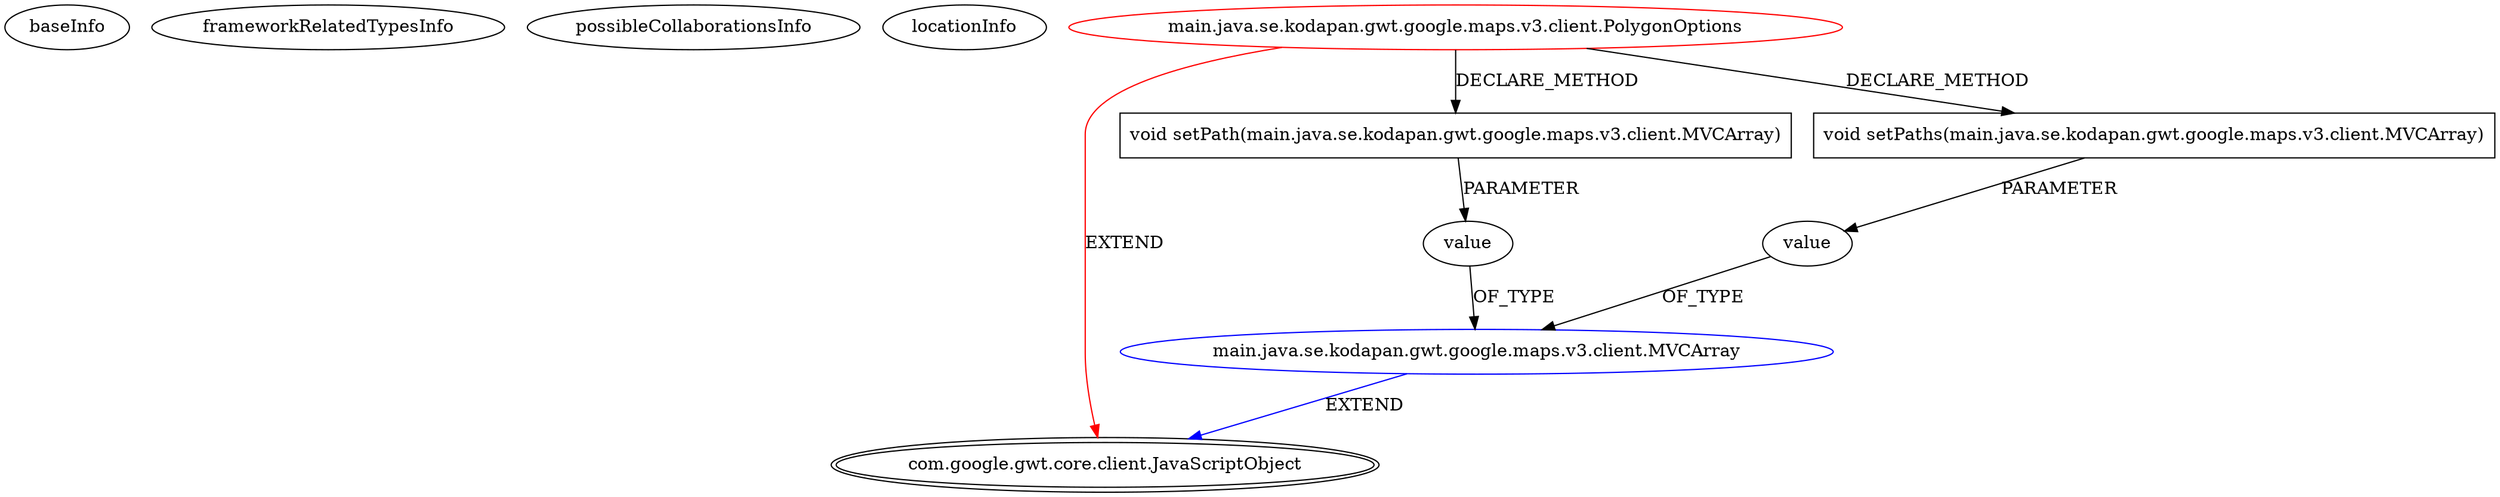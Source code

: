 digraph {
baseInfo[graphId=3373,category="extension_graph",isAnonymous=false,possibleRelation=true]
frameworkRelatedTypesInfo[0="com.google.gwt.core.client.JavaScriptObject"]
possibleCollaborationsInfo[0="3373~CLIENT_METHOD_DECLARATION-PARAMETER_DECLARATION-CLIENT_METHOD_DECLARATION-PARAMETER_DECLARATION-~com.google.gwt.core.client.JavaScriptObject ~com.google.gwt.core.client.JavaScriptObject ~false~false"]
locationInfo[projectName="karlwettin-kodapan-gwt-google-map-v3",filePath="/karlwettin-kodapan-gwt-google-map-v3/kodapan-gwt-google-map-v3-master/src/main/java/se/kodapan/gwt/google/maps/v3/client/PolygonOptions.java",contextSignature="PolygonOptions",graphId="3373"]
0[label="main.java.se.kodapan.gwt.google.maps.v3.client.PolygonOptions",vertexType="ROOT_CLIENT_CLASS_DECLARATION",isFrameworkType=false,color=red]
1[label="com.google.gwt.core.client.JavaScriptObject",vertexType="FRAMEWORK_CLASS_TYPE",isFrameworkType=true,peripheries=2]
12[label="void setPath(main.java.se.kodapan.gwt.google.maps.v3.client.MVCArray)",vertexType="CLIENT_METHOD_DECLARATION",isFrameworkType=false,shape=box]
13[label="value",vertexType="PARAMETER_DECLARATION",isFrameworkType=false]
14[label="main.java.se.kodapan.gwt.google.maps.v3.client.MVCArray",vertexType="REFERENCE_CLIENT_CLASS_DECLARATION",isFrameworkType=false,color=blue]
19[label="void setPaths(main.java.se.kodapan.gwt.google.maps.v3.client.MVCArray)",vertexType="CLIENT_METHOD_DECLARATION",isFrameworkType=false,shape=box]
20[label="value",vertexType="PARAMETER_DECLARATION",isFrameworkType=false]
0->1[label="EXTEND",color=red]
0->12[label="DECLARE_METHOD"]
14->1[label="EXTEND",color=blue]
13->14[label="OF_TYPE"]
12->13[label="PARAMETER"]
0->19[label="DECLARE_METHOD"]
20->14[label="OF_TYPE"]
19->20[label="PARAMETER"]
}
